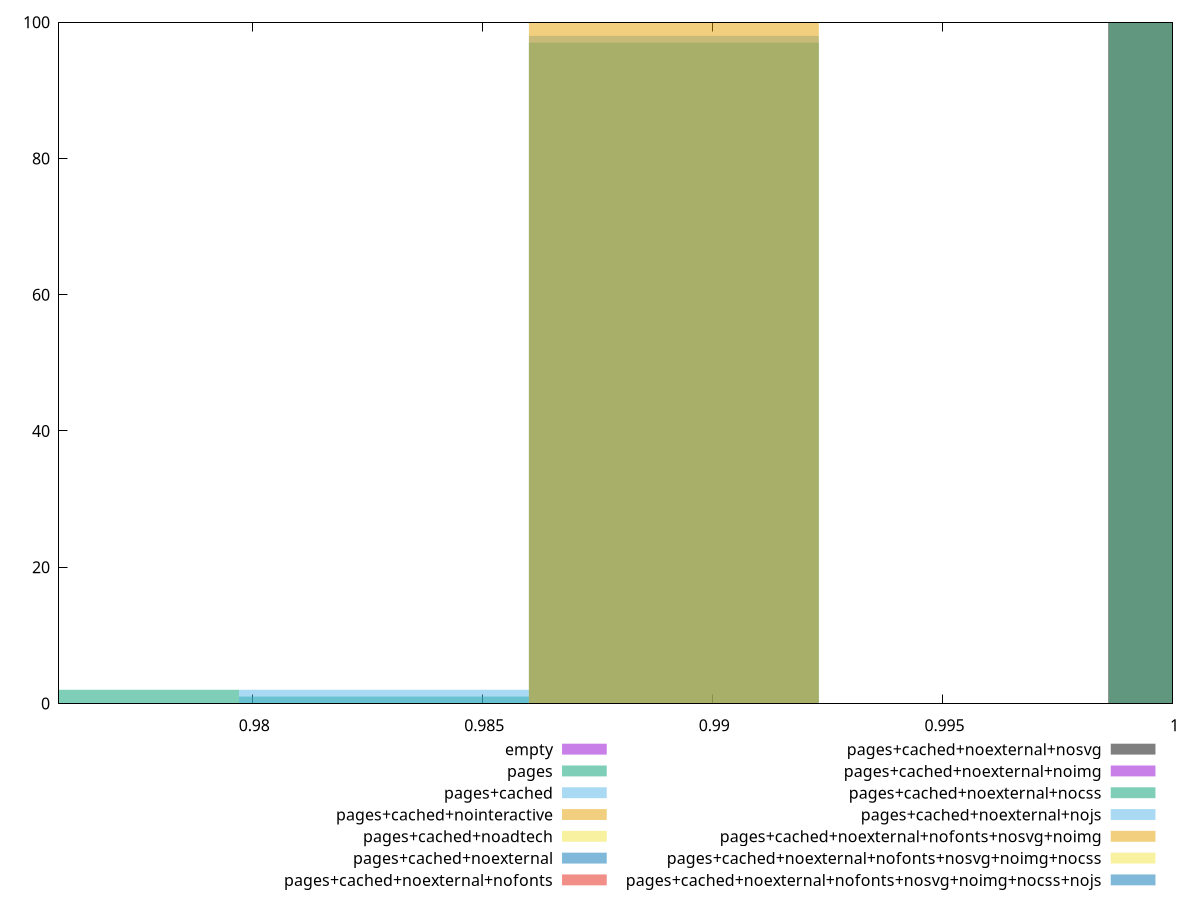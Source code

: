 reset

$empty <<EOF
1.0017645569975007 100
EOF

$pages <<EOF
0.9765629329220918 2
0.982863338940944 1
0.9891637449597962 97
EOF

$pagesCached <<EOF
0.9891637449597962 98
0.982863338940944 2
EOF

$pagesCachedNointeractive <<EOF
0.9891637449597962 100
EOF

$pagesCachedNoadtech <<EOF
1.0017645569975007 100
EOF

$pagesCachedNoexternal <<EOF
1.0017645569975007 100
EOF

$pagesCachedNoexternalNofonts <<EOF
1.0017645569975007 100
EOF

$pagesCachedNoexternalNosvg <<EOF
1.0017645569975007 100
EOF

$pagesCachedNoexternalNoimg <<EOF
1.0017645569975007 100
EOF

$pagesCachedNoexternalNocss <<EOF
1.0017645569975007 100
EOF

$pagesCachedNoexternalNojs <<EOF
1.0017645569975007 100
EOF

$pagesCachedNoexternalNofontsNosvgNoimg <<EOF
1.0017645569975007 100
EOF

$pagesCachedNoexternalNofontsNosvgNoimgNocss <<EOF
1.0017645569975007 100
EOF

$pagesCachedNoexternalNofontsNosvgNoimgNocssNojs <<EOF
1.0017645569975007 100
EOF

set key outside below
set boxwidth 0.006300406018852205
set xrange [0.9758012137608907:1]
set yrange [0:100]
set style fill transparent solid 0.5 noborder
set terminal svg size 640, 620 enhanced background rgb 'white'
set output "report_00007_2020-12-11T15:55:29.892Z/bootup-time/comparison/histogram/all_score.svg"

plot $empty title "empty" with boxes, \
     $pages title "pages" with boxes, \
     $pagesCached title "pages+cached" with boxes, \
     $pagesCachedNointeractive title "pages+cached+nointeractive" with boxes, \
     $pagesCachedNoadtech title "pages+cached+noadtech" with boxes, \
     $pagesCachedNoexternal title "pages+cached+noexternal" with boxes, \
     $pagesCachedNoexternalNofonts title "pages+cached+noexternal+nofonts" with boxes, \
     $pagesCachedNoexternalNosvg title "pages+cached+noexternal+nosvg" with boxes, \
     $pagesCachedNoexternalNoimg title "pages+cached+noexternal+noimg" with boxes, \
     $pagesCachedNoexternalNocss title "pages+cached+noexternal+nocss" with boxes, \
     $pagesCachedNoexternalNojs title "pages+cached+noexternal+nojs" with boxes, \
     $pagesCachedNoexternalNofontsNosvgNoimg title "pages+cached+noexternal+nofonts+nosvg+noimg" with boxes, \
     $pagesCachedNoexternalNofontsNosvgNoimgNocss title "pages+cached+noexternal+nofonts+nosvg+noimg+nocss" with boxes, \
     $pagesCachedNoexternalNofontsNosvgNoimgNocssNojs title "pages+cached+noexternal+nofonts+nosvg+noimg+nocss+nojs" with boxes

reset
